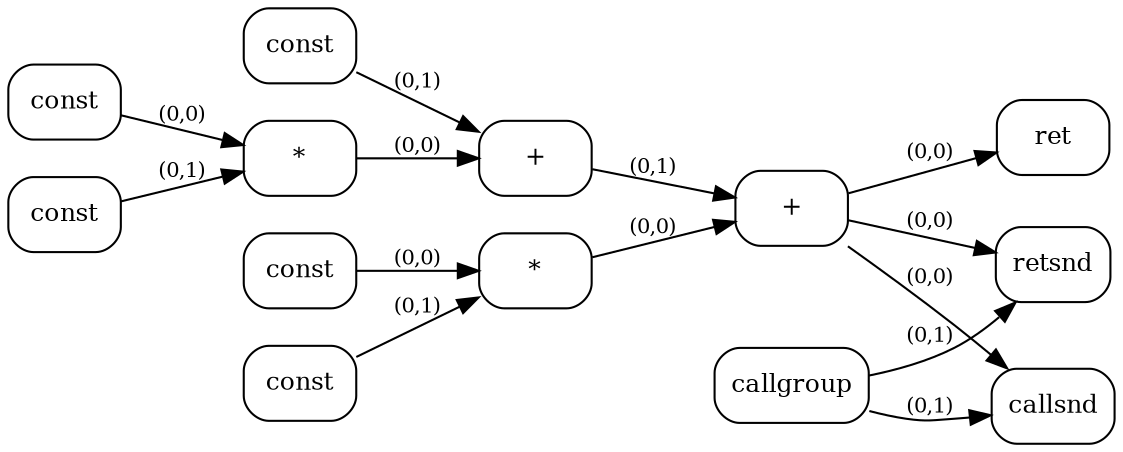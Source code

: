 digraph G {
  rankdir=LR;
  node [shape=box, style=rounded, fontsize=12];
  n0 [label="const"];
  n1 [label="const"];
  n2 [label="const"];
  n3 [label="const"];
  n4 [label="*"];
  n5 [label="+"];
  n6 [label="const"];
  n7 [label="*"];
  n8 [label="+"];
  n9 [label="callgroup"];
  n10 [label="callsnd"];
  n11 [label="retsnd"];
  n12 [label="ret"];
  n2 -> n4 [label="(0,0)", fontsize=10];
  n3 -> n4 [label="(0,1)", fontsize=10];
  n4 -> n5 [label="(0,0)", fontsize=10];
  n0 -> n5 [label="(0,1)", fontsize=10];
  n1 -> n7 [label="(0,0)", fontsize=10];
  n6 -> n7 [label="(0,1)", fontsize=10];
  n7 -> n8 [label="(0,0)", fontsize=10];
  n5 -> n8 [label="(0,1)", fontsize=10];
  n8 -> n10 [label="(0,0)", fontsize=10];
  n9 -> n10 [label="(0,1)", fontsize=10];
  n8 -> n11 [label="(0,0)", fontsize=10];
  n9 -> n11 [label="(0,1)", fontsize=10];
  n8 -> n12 [label="(0,0)", fontsize=10];
}
